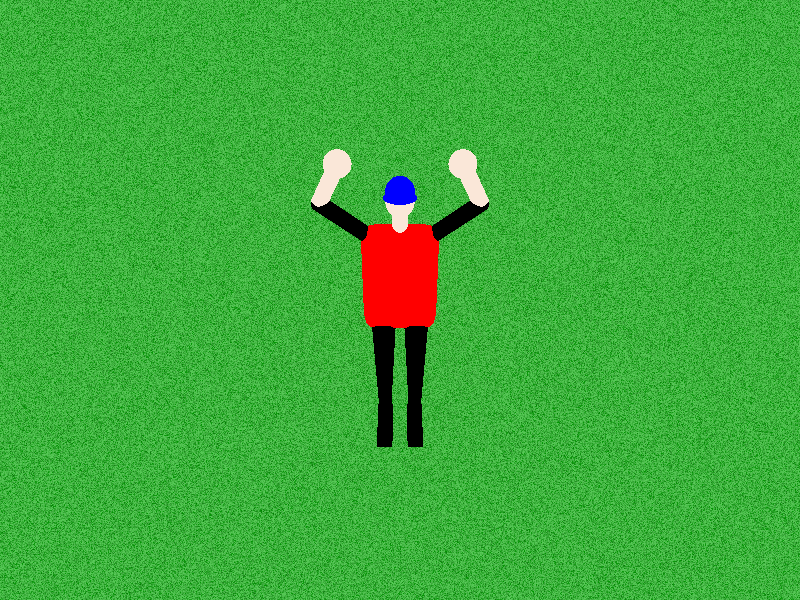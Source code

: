#version 3.7;
#include "colors.inc"
#include "textures.inc"
#include "stars.inc"

#declare Camera = -3000;
#declare Legs = 100;
#declare Cloth = Black;
#declare Jump = <0, 300*sin(pi*clock), 0>;

// Left Arm
#declare Intersection_Left_Shoulder = <-200, 1450, 0>;
#declare Intersection_Left_Arm = vnormalize(<-4+-sin(2*pi*clock), 3+-sin(2*pi*clock), 0>)*300+Intersection_Left_Shoulder;
#declare Left_Hand = vnormalize(<1+0.5*sin(2*pi*clock), 2+sin(2*pi*clock), 0>)*250+Intersection_Left_Arm;

//Right Arm
#declare Intersection_Right_Shoulder = <200, 1450, 0>;
#declare Intersection_Right_Arm = vnormalize(<4+sin(2*pi*clock), 3+-sin(2*pi*clock), 0>)*300+Intersection_Right_Shoulder;
#declare Right_Hand = vnormalize(<-1-0.5*sin(2*pi*clock), 2+sin(2*pi*clock), 0>)*250+Intersection_Right_Arm;

// camera and light
camera {
  //location <-Camera*sin(2*pi*clock), 3000, -Camera*cos(2*pi*clock)>
  location <0, 3000, -Camera>
  look_at <0, 1000, 0>
  right x*image_width/image_height
}

box {
  <25000, 0, 25000>, <-25000, 0, -25000>
  texture{
    pigment{ Jade }
  }
}

light_source{
  <10000,20000,  0>
  color White
}

sky_sphere{
 pigment{ gradient <0,1,0>
    color_map{
      [0.00 color rgb<0.24,0.32,1> *0.3]
      [0.23 color rgb<0.16,0.32,0.9> *0.9]
      [0.37 color rgb<1,0.1,0> ]
      [0.52 color rgb<1,0.2,0> ]
      [0.70 color rgb<0.36,0.32,1> *0.7 ]
      [0.80 color rgb<0.14,0.32,1> *0.5 ]
      [1.00 color rgb<0.24,0.32,1> *0.3 ]
    }

    scale 2000
    rotate <-20,0,0>
    translate <0,0.7,0>
  }
}

union {
  // Cap
  union {
    intersection {
      sphere { <0, 0, 0>, 90 scale <0.9, 1, 1.1> }
      box { <100, 0, 100>, <-100, -100, -100> inverse }

    }
    sphere { <0, 0, 0>, 90 scale <1, 0.05, 1> translate <0, 0, 60> }

    translate <0, 1690, 0>
    texture {
      pigment { color Blue }
    }
  }

  // head
  sphere {
    <0, 1650, 0>, 100
    scale <0.80, 1, 1>
    texture{
      pigment{ color Flesh }
    }
  }

  // neck
  cylinder {
    <0, 1600, 0>, <0, 1450, 0>, 45
    texture{
      pigment{ color Flesh }
    }
  }

  // torus
  superellipsoid{
    <0.25, 1.00>
    scale <220, 350, 120>
    translate <0. 1150, 0>
    texture{
      pigment{ color Red }
    }
  }

  // right arm
  sphere {
    Intersection_Right_Shoulder, 45
    texture {
      pigment { color Cloth }
    }
  }

  cylinder {
    Intersection_Right_Shoulder, Intersection_Right_Arm, 45
    texture {
      pigment { color Cloth }
    }
  }

  sphere {
    Intersection_Right_Arm, 45
    texture {
      pigment { color Cloth }
    }
  }

  cylinder {
    Intersection_Right_Arm, Right_Hand, 45
    texture {
      pigment { color Flesh }
    }
  }

  sphere {
    Right_Hand, 75
    texture {
      pigment { color Flesh }
    }
  }

  // left arm
  sphere {
    Intersection_Left_Shoulder, 45
    texture {
      pigment{ color Cloth }
    }
  }

  cylinder {
    Intersection_Left_Shoulder, Intersection_Left_Arm, 45
    texture {
      pigment { color Cloth }
    }
  }

  sphere {
    Intersection_Left_Arm, 45
    texture {
      pigment { color Cloth }
    }
  }

  cylinder {
    Intersection_Left_Arm, Left_Hand, 45
    texture {
      pigment { color Flesh }
    }
  }

  sphere {
    Left_Hand, 75
    texture {
      pigment { color Flesh }
    }
  }

  // right leg
  cone {
    <-Legs, 850, 0>, 75, <-Legs, 100, 0>, 40
    texture{
      pigment{ color Cloth }
    }
  }

  prism {
    0, 100, 6,
    <0, 0>,
    <0, 300>,
    <50, 300>,
    <100, 100>,
    <100, 0>,
    <0, 0>
    texture{
      pigment{ color Cloth }
    }
    rotate <0, 0, 90>
    translate <Legs+50, 0, -50>
  }

  // left leg
  cone {
    <Legs, 850, 0>, 75, <Legs, 100, 0>, 40
    texture{
      pigment{ color Cloth }
    }
  }

  prism {
    0, 100, 6,
    <0, 0>,
    <0, 300>,
    <50, 300>,
    <100, 100>,
    <100, 0>,
    <0, 0>
    texture{
      pigment{ color Cloth }
    }
    rotate <0, 0, 90>
    translate <-Legs+50, 0, -50>
  }

  translate Jump
}

